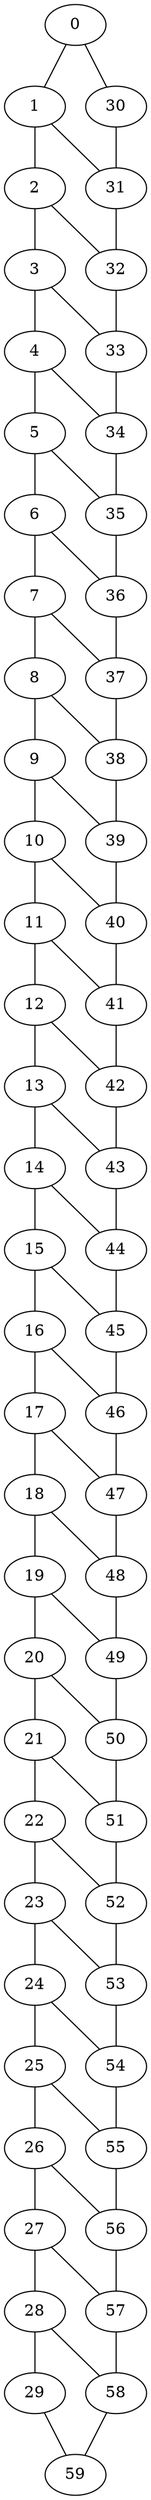 graph G {
  0;
  1;
  2;
  3;
  4;
  5;
  6;
  7;
  8;
  9;
  10;
  11;
  12;
  13;
  14;
  15;
  16;
  17;
  18;
  19;
  20;
  21;
  22;
  23;
  24;
  25;
  26;
  27;
  28;
  29;
  30;
  31;
  32;
  33;
  34;
  35;
  36;
  37;
  38;
  39;
  40;
  41;
  42;
  43;
  44;
  45;
  46;
  47;
  48;
  49;
  50;
  51;
  52;
  53;
  54;
  55;
  56;
  57;
  58;
  59;
   0 -- 30;
   0 -- 1;
   1 -- 31;
   1 -- 2;
   2 -- 32;
   2 -- 3;
   3 -- 33;
   3 -- 4;
   4 -- 34;
   4 -- 5;
   5 -- 35;
   5 -- 6;
   6 -- 36;
   6 -- 7;
   7 -- 37;
   7 -- 8;
   8 -- 38;
   8 -- 9;
   9 -- 39;
   9 -- 10;
   10 -- 40;
   10 -- 11;
   11 -- 41;
   11 -- 12;
   12 -- 42;
   12 -- 13;
   13 -- 43;
   13 -- 14;
   14 -- 44;
   14 -- 15;
   15 -- 45;
   15 -- 16;
   16 -- 46;
   16 -- 17;
   17 -- 47;
   17 -- 18;
   18 -- 48;
   18 -- 19;
   19 -- 49;
   19 -- 20;
   20 -- 50;
   20 -- 21;
   21 -- 51;
   21 -- 22;
   22 -- 52;
   22 -- 23;
   23 -- 53;
   23 -- 24;
   24 -- 54;
   24 -- 25;
   25 -- 55;
   25 -- 26;
   26 -- 56;
   26 -- 27;
   27 -- 57;
   27 -- 28;
   28 -- 58;
   28 -- 29;
   29 -- 59;
   30 -- 31;
   31 -- 32;
   32 -- 33;
   33 -- 34;
   34 -- 35;
   35 -- 36;
   36 -- 37;
   37 -- 38;
   38 -- 39;
   39 -- 40;
   40 -- 41;
   41 -- 42;
   42 -- 43;
   43 -- 44;
   44 -- 45;
   45 -- 46;
   46 -- 47;
   47 -- 48;
   48 -- 49;
   49 -- 50;
   50 -- 51;
   51 -- 52;
   52 -- 53;
   53 -- 54;
   54 -- 55;
   55 -- 56;
   56 -- 57;
   57 -- 58;
   58 -- 59;
}
